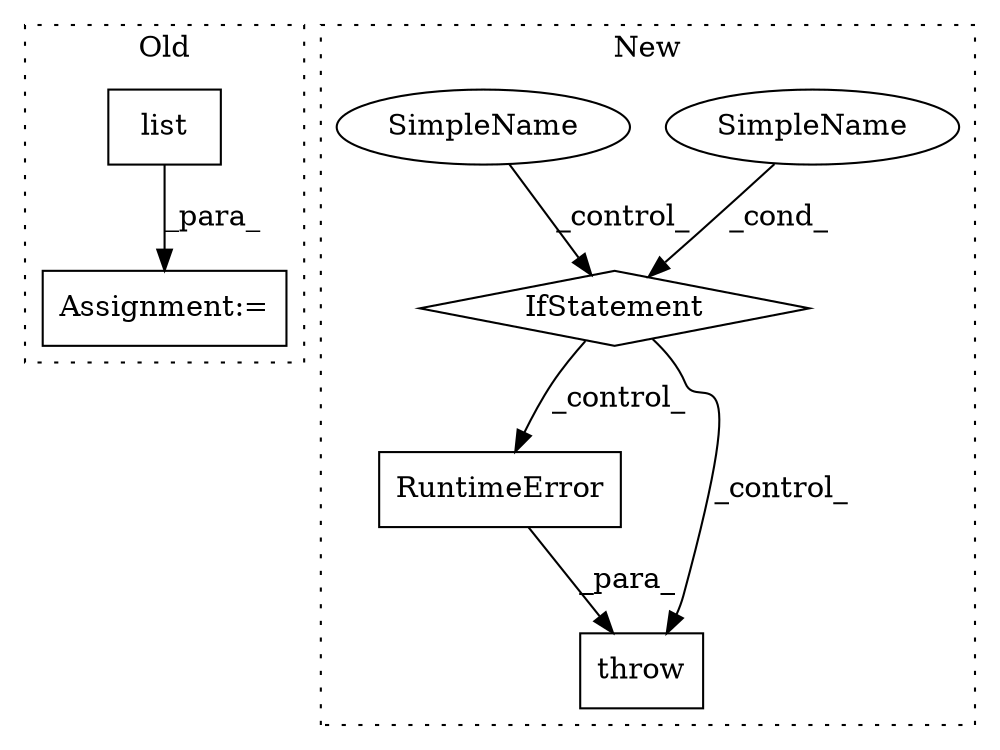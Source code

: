 digraph G {
subgraph cluster0 {
1 [label="list" a="32" s="3030,3064" l="5,1" shape="box"];
6 [label="Assignment:=" a="7" s="2954,3065" l="53,2" shape="box"];
label = "Old";
style="dotted";
}
subgraph cluster1 {
2 [label="RuntimeError" a="32" s="3600,3661" l="13,1" shape="box"];
3 [label="throw" a="53" s="3594" l="6" shape="box"];
4 [label="SimpleName" a="42" s="" l="" shape="ellipse"];
5 [label="IfStatement" a="25" s="3463,3511" l="4,2" shape="diamond"];
7 [label="SimpleName" a="42" s="" l="" shape="ellipse"];
label = "New";
style="dotted";
}
1 -> 6 [label="_para_"];
2 -> 3 [label="_para_"];
4 -> 5 [label="_cond_"];
5 -> 2 [label="_control_"];
5 -> 3 [label="_control_"];
7 -> 5 [label="_control_"];
}